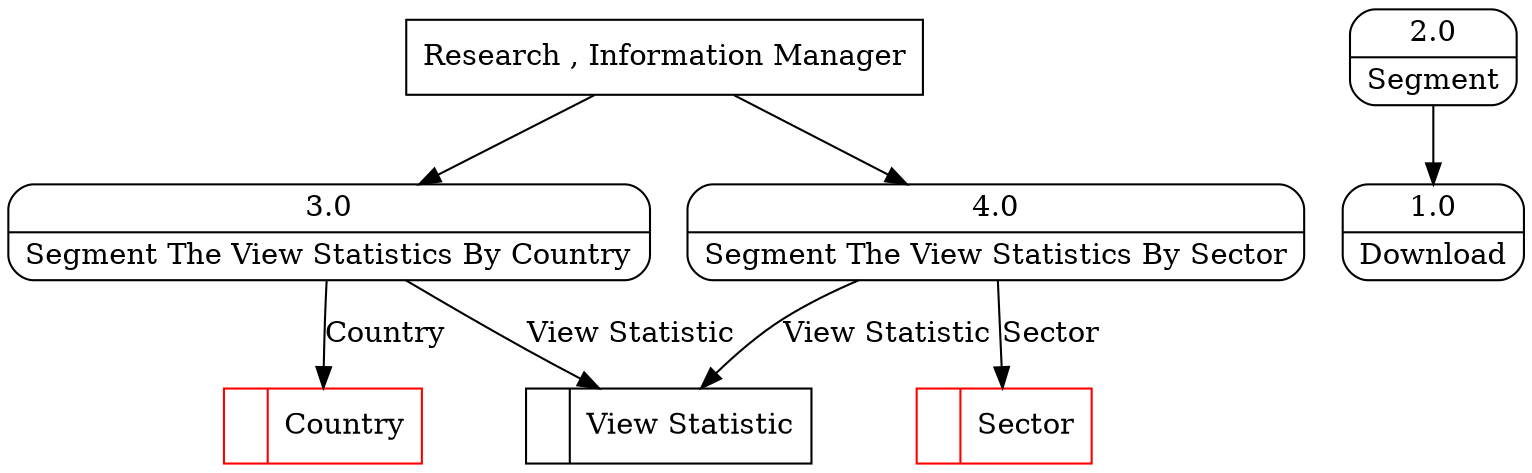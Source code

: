 digraph dfd2{ 
node[shape=record]
200 [label="<f0>  |<f1> Country " color=red];
201 [label="<f0>  |<f1> View Statistic " ];
202 [label="<f0>  |<f1> Sector " color=red];
203 [label="Research , Information Manager" shape=box];
204 [label="{<f0> 1.0|<f1> Download }" shape=Mrecord];
205 [label="{<f0> 2.0|<f1> Segment }" shape=Mrecord];
206 [label="{<f0> 3.0|<f1> Segment The View Statistics By Country }" shape=Mrecord];
207 [label="{<f0> 4.0|<f1> Segment The View Statistics By Sector }" shape=Mrecord];
203 -> 206
203 -> 207
205 -> 204
206 -> 201 [label="View Statistic"]
206 -> 200 [label="Country"]
207 -> 202 [label="Sector"]
207 -> 201 [label="View Statistic"]
}